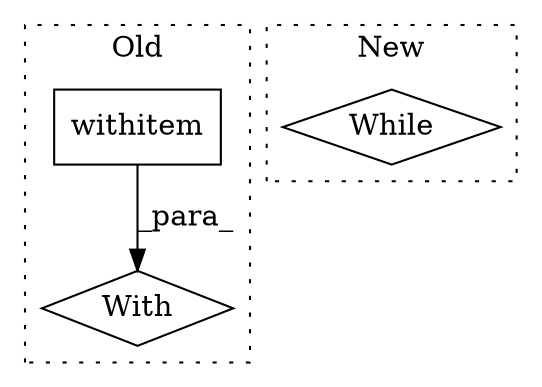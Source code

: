 digraph G {
subgraph cluster0 {
1 [label="withitem" a="49" s="191" l="4" shape="box"];
3 [label="With" a="39" s="186,195" l="5,30" shape="diamond"];
label = "Old";
style="dotted";
}
subgraph cluster1 {
2 [label="While" a="52" s="725,742" l="6,14" shape="diamond"];
label = "New";
style="dotted";
}
1 -> 3 [label="_para_"];
}